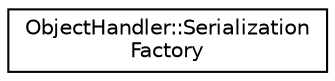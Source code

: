 digraph "Graphical Class Hierarchy"
{
  edge [fontname="Helvetica",fontsize="10",labelfontname="Helvetica",labelfontsize="10"];
  node [fontname="Helvetica",fontsize="10",shape=record];
  rankdir="LR";
  Node0 [label="ObjectHandler::Serialization\lFactory",height=0.2,width=0.4,color="black", fillcolor="white", style="filled",URL="$class_object_handler_1_1_serialization_factory.html",tooltip="A Singleton wrapping the boost::serialization interface. "];
}

